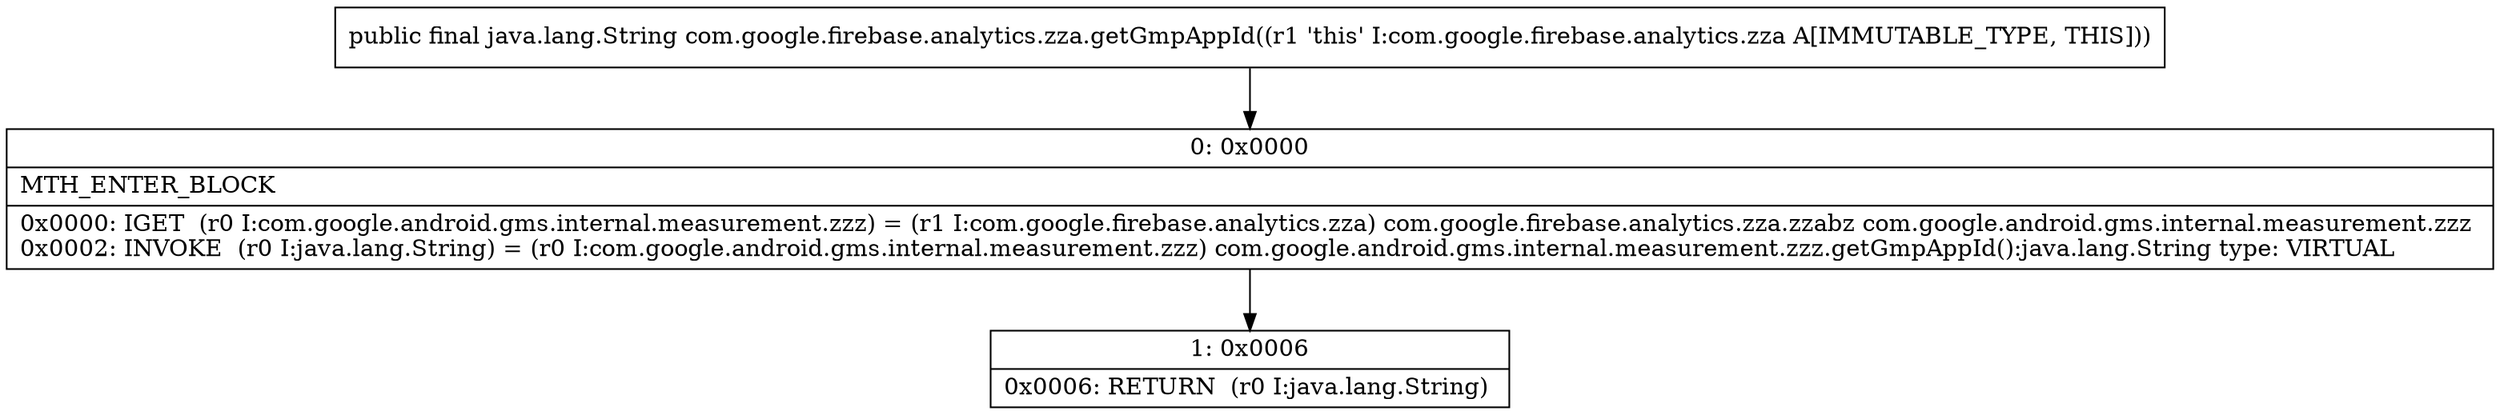 digraph "CFG forcom.google.firebase.analytics.zza.getGmpAppId()Ljava\/lang\/String;" {
Node_0 [shape=record,label="{0\:\ 0x0000|MTH_ENTER_BLOCK\l|0x0000: IGET  (r0 I:com.google.android.gms.internal.measurement.zzz) = (r1 I:com.google.firebase.analytics.zza) com.google.firebase.analytics.zza.zzabz com.google.android.gms.internal.measurement.zzz \l0x0002: INVOKE  (r0 I:java.lang.String) = (r0 I:com.google.android.gms.internal.measurement.zzz) com.google.android.gms.internal.measurement.zzz.getGmpAppId():java.lang.String type: VIRTUAL \l}"];
Node_1 [shape=record,label="{1\:\ 0x0006|0x0006: RETURN  (r0 I:java.lang.String) \l}"];
MethodNode[shape=record,label="{public final java.lang.String com.google.firebase.analytics.zza.getGmpAppId((r1 'this' I:com.google.firebase.analytics.zza A[IMMUTABLE_TYPE, THIS])) }"];
MethodNode -> Node_0;
Node_0 -> Node_1;
}

